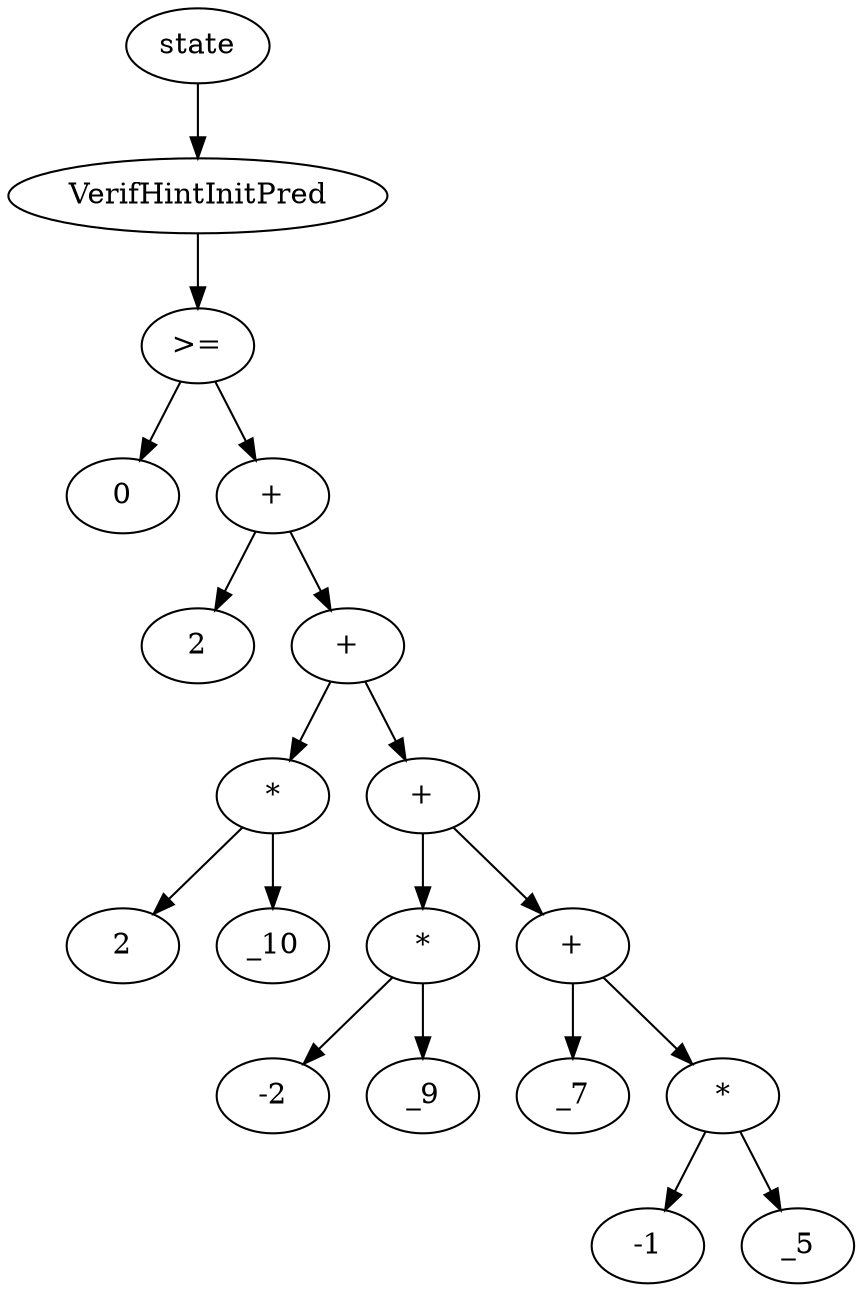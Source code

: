 digraph dag {
0 [label="state"];
1 [label="VerifHintInitPred"];
2 [label=">="];
3 [label="0"];
4 [label="+"];
5 [label="2"];
6 [label="+"];
7 [label="*"];
8 [label="2"];
9 [label="_10"];
10 [label="+"];
11 [label="*"];
12 [label="-2"];
13 [label="_9"];
14 [label="+"];
15 [label="_7"];
16 [label="*"];
17 [label="-1"];
18 [label="_5"];
"0" -> "1"[label=""]
"1" -> "2"[label=""]
"2" -> "4"[label=""]
"2" -> "3"[label=""]
"4" -> "6"[label=""]
"4" -> "5"[label=""]
"6" -> "7"[label=""]
"6" -> "10"[label=""]
"7" -> "9"[label=""]
"7" -> "8"[label=""]
"10" -> "11"[label=""]
"10" -> "14"[label=""]
"11" -> "13"[label=""]
"11" -> "12"[label=""]
"14" -> "16"[label=""]
"14" -> "15"[label=""]
"16" -> "18"[label=""]
"16" -> "17"[label=""]
}
